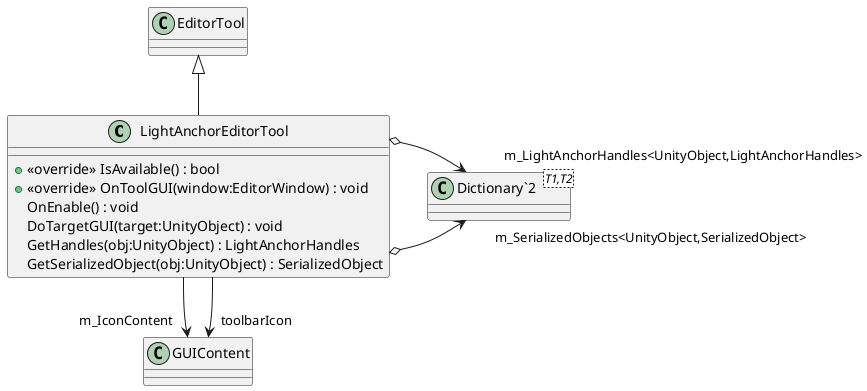 @startuml
class LightAnchorEditorTool {
    + <<override>> IsAvailable() : bool
    + <<override>> OnToolGUI(window:EditorWindow) : void
    OnEnable() : void
    DoTargetGUI(target:UnityObject) : void
    GetHandles(obj:UnityObject) : LightAnchorHandles
    GetSerializedObject(obj:UnityObject) : SerializedObject
}
class "Dictionary`2"<T1,T2> {
}
EditorTool <|-- LightAnchorEditorTool
LightAnchorEditorTool --> "m_IconContent" GUIContent
LightAnchorEditorTool o-> "m_SerializedObjects<UnityObject,SerializedObject>" "Dictionary`2"
LightAnchorEditorTool o-> "m_LightAnchorHandles<UnityObject,LightAnchorHandles>" "Dictionary`2"
LightAnchorEditorTool --> "toolbarIcon" GUIContent
@enduml
